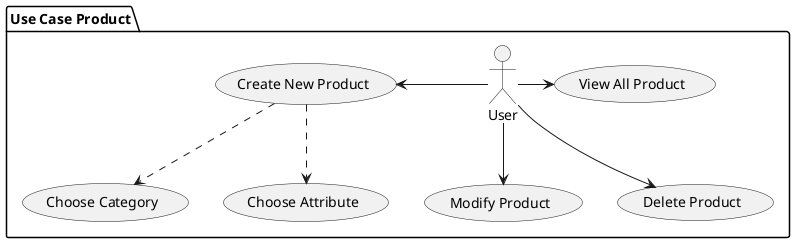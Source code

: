 @startuml
package "Use Case Product" {
:User:
(Create New Product) as CP
User -left-> CP
User --> (Modify Product)
User --> (Delete Product)
User -right-> (View All Product)

CP ..> (Choose Category)
CP ..> (Choose Attribute)
@enduml